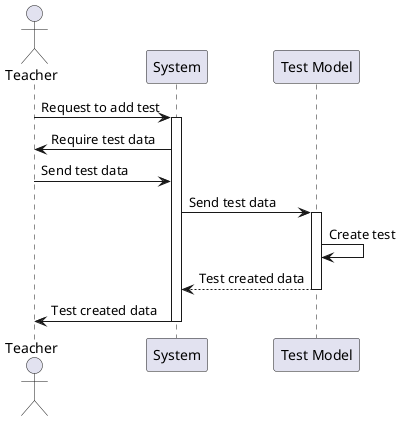 @startuml
actor Teacher
participant "System" as System
participant "Test Model" as tM

Teacher -> System: Request to add test
activate System
System -> Teacher: Require test data
Teacher -> System: Send test data
System -> tM: Send test data
activate tM
tM -> tM: Create test
tM --> System: Test created data
deactivate tM
System -> Teacher: Test created data
deactivate System
@enduml
